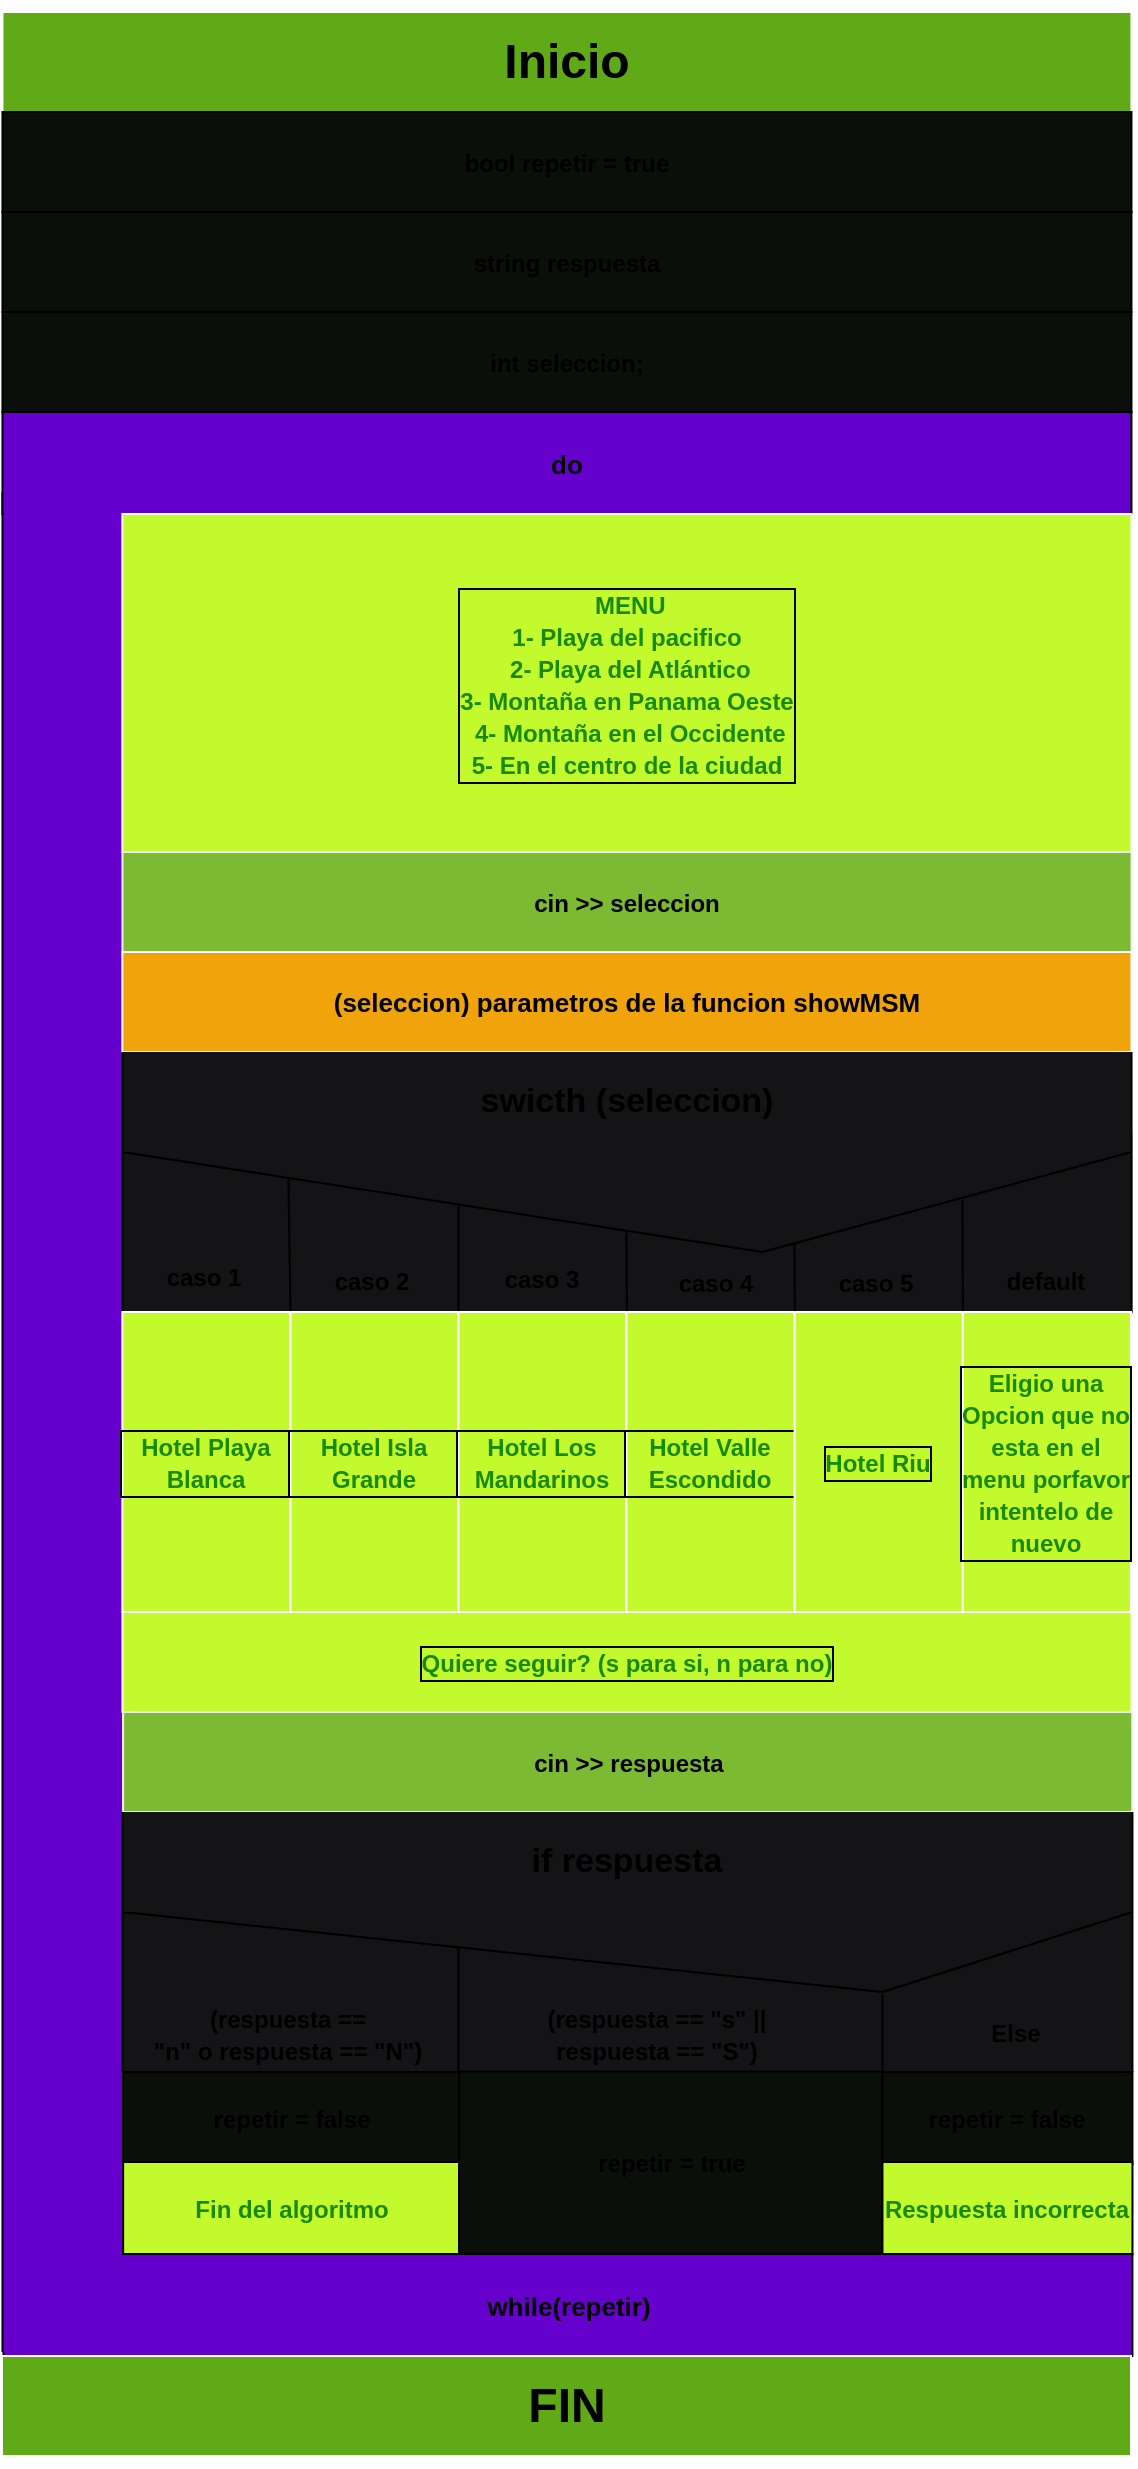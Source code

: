 <mxfile>
    <diagram id="aJVpYG51A6fcDk3eYiah" name="Page-1">
        <mxGraphModel dx="2767" dy="1427" grid="1" gridSize="10" guides="1" tooltips="1" connect="1" arrows="1" fold="1" page="1" pageScale="1" pageWidth="850" pageHeight="1100" math="0" shadow="0">
            <root>
                <mxCell id="0"/>
                <mxCell id="1" parent="0"/>
                <mxCell id="124" value="&lt;div style=&quot;line-height: 16px; font-size: 13px;&quot;&gt;while(repetir)&lt;/div&gt;" style="rounded=0;whiteSpace=wrap;html=1;fillColor=#6600CC;fontColor=default;fontStyle=1;fontFamily=Helvetica;labelBackgroundColor=none;fontSize=13;" vertex="1" parent="1">
                    <mxGeometry x="141.73" y="1171" width="564.5" height="51" as="geometry"/>
                </mxCell>
                <mxCell id="29" value="&lt;h1&gt;Inicio&lt;/h1&gt;" style="rounded=0;whiteSpace=wrap;html=1;fillColor=#60a917;fontColor=default;strokeColor=#FFFFFF;fontFamily=Helvetica;fontStyle=1;labelBackgroundColor=none;" parent="1" vertex="1">
                    <mxGeometry x="141.23" y="50" width="564.5" height="50" as="geometry"/>
                </mxCell>
                <mxCell id="30" value="&lt;div style=&quot;line-height: 16px; font-size: 13px;&quot;&gt;&lt;div style=&quot;font-size: 12px; line-height: 16px;&quot;&gt;&lt;div&gt;    &lt;span style=&quot;&quot;&gt;bool&lt;/span&gt; repetir &lt;span style=&quot;&quot;&gt;=&lt;/span&gt; &lt;span style=&quot;&quot;&gt;true&lt;/span&gt;&lt;/div&gt;&lt;div&gt;&lt;/div&gt;&lt;/div&gt;&lt;/div&gt;" style="rounded=0;whiteSpace=wrap;html=1;fillColor=#0B0F0A;fontColor=default;fontStyle=1;fontFamily=Helvetica;labelBackgroundColor=none;fontSize=13;" parent="1" vertex="1">
                    <mxGeometry x="141.23" y="100" width="564.5" height="50" as="geometry"/>
                </mxCell>
                <mxCell id="51" value="&lt;div style=&quot;line-height: 16px; font-size: 13px;&quot;&gt;&lt;div style=&quot;font-size: 12px; line-height: 16px;&quot;&gt;&lt;div&gt;    &lt;span style=&quot;&quot;&gt;string&lt;/span&gt; respuesta&lt;/div&gt;&lt;div&gt;&lt;/div&gt;&lt;/div&gt;&lt;/div&gt;" style="rounded=0;whiteSpace=wrap;html=1;fillColor=#0B0F0A;fontColor=default;fontStyle=1;fontFamily=Helvetica;labelBackgroundColor=none;fontSize=13;" parent="1" vertex="1">
                    <mxGeometry x="141.23" y="150" width="564.5" height="50" as="geometry"/>
                </mxCell>
                <mxCell id="52" value="&lt;div style=&quot;line-height: 16px; font-size: 13px;&quot;&gt;&lt;div style=&quot;font-size: 12px; line-height: 16px;&quot;&gt;&lt;div&gt;    &lt;span style=&quot;&quot;&gt;int&lt;/span&gt; seleccion;&lt;/div&gt;&lt;div&gt;&lt;/div&gt;&lt;/div&gt;&lt;/div&gt;" style="rounded=0;whiteSpace=wrap;html=1;fillColor=#0B0F0A;fontColor=default;fontStyle=1;fontFamily=Helvetica;labelBackgroundColor=none;fontSize=13;" parent="1" vertex="1">
                    <mxGeometry x="141.23" y="200" width="564.5" height="50" as="geometry"/>
                </mxCell>
                <mxCell id="31" value="&lt;div style=&quot;line-height: 16px; font-size: 13px;&quot;&gt;do&lt;/div&gt;" style="rounded=0;whiteSpace=wrap;html=1;fillColor=#6600CC;fontColor=default;fontStyle=1;fontFamily=Helvetica;labelBackgroundColor=none;fontSize=13;" parent="1" vertex="1">
                    <mxGeometry x="141.23" y="250" width="564.5" height="51" as="geometry"/>
                </mxCell>
                <mxCell id="32" value="" style="rounded=0;whiteSpace=wrap;html=1;labelBackgroundColor=none;labelBorderColor=default;strokeColor=none;strokeWidth=1;fontFamily=Helvetica;fontSize=13;fontColor=default;fillColor=#6600CC;direction=south;fontStyle=1;" parent="1" vertex="1">
                    <mxGeometry x="141.23" y="290" width="60" height="930" as="geometry"/>
                </mxCell>
                <mxCell id="33" value="&lt;div style=&quot;line-height: 16px;&quot;&gt;&lt;div&gt;&amp;nbsp;&lt;span style=&quot;&quot;&gt;MENU&lt;/span&gt;&lt;/div&gt;&lt;div&gt;&lt;span style=&quot;&quot;&gt;1- Playa del pacifico&lt;/span&gt;&lt;/div&gt;&lt;div&gt;&lt;span style=&quot;&quot;&gt;&amp;nbsp;2- Playa del Atlántico&lt;/span&gt;&lt;/div&gt;&lt;div&gt;&lt;span style=&quot;&quot;&gt; 3- Montaña en Panama Oeste&lt;/span&gt;&lt;/div&gt;&lt;div&gt;&lt;span style=&quot;&quot;&gt;&amp;nbsp;4- Montaña en el Occidente&lt;/span&gt;&lt;/div&gt;&lt;div&gt;&lt;span style=&quot;&quot;&gt;5- En el centro de la ciudad&lt;/span&gt;&lt;/div&gt;&lt;div&gt;&lt;/div&gt;&lt;/div&gt;" style="rounded=0;whiteSpace=wrap;html=1;verticalAlign=middle;align=center;spacingLeft=0;fillColor=#C3FA2D;strokeColor=#FFFFFF;fontColor=#178A00;spacingTop=0;fontStyle=1;labelPosition=center;verticalLabelPosition=middle;spacing=0;labelBorderColor=default;fontFamily=Helvetica;labelBackgroundColor=none;container=0;" parent="1" vertex="1">
                    <mxGeometry x="201.18" y="301" width="504.55" height="169" as="geometry"/>
                </mxCell>
                <mxCell id="34" value="&lt;h4&gt;&lt;div style=&quot;line-height: 16px;&quot;&gt;cin &lt;span style=&quot;&quot;&gt;&amp;gt;&amp;gt;&lt;/span&gt;&amp;nbsp;&lt;span style=&quot;&quot;&gt;seleccion&lt;/span&gt;&lt;/div&gt;&lt;/h4&gt;" style="rounded=0;whiteSpace=wrap;html=1;fillColor=#7BBA32;strokeColor=#F0F0F0;fillStyle=solid;fontColor=default;fontStyle=1;fontFamily=Helvetica;labelBackgroundColor=none;container=0;" parent="1" vertex="1">
                    <mxGeometry x="201.23" y="470" width="504.55" height="50" as="geometry"/>
                </mxCell>
                <mxCell id="43" style="edgeStyle=none;html=1;entryX=0;entryY=1;entryDx=0;entryDy=0;labelBackgroundColor=none;fontFamily=Helvetica;fontSize=13;fontColor=default;endArrow=none;endFill=0;exitX=1;exitY=1;exitDx=0;exitDy=0;fontStyle=1;" parent="1" target="32" edge="1" source="32">
                    <mxGeometry relative="1" as="geometry">
                        <mxPoint x="141.23" y="770" as="sourcePoint"/>
                    </mxGeometry>
                </mxCell>
                <mxCell id="44" value="&lt;div style=&quot;line-height: 16px; font-size: 13px;&quot;&gt;(seleccion) parametros de la funcion showMSM&lt;/div&gt;" style="rounded=0;whiteSpace=wrap;html=1;fillColor=#f0a30a;fontColor=default;fontStyle=1;fontFamily=Helvetica;labelBackgroundColor=none;fontSize=13;strokeColor=#FFFFFF;" parent="1" vertex="1">
                    <mxGeometry x="201.18" y="520" width="504.55" height="50" as="geometry"/>
                </mxCell>
                <mxCell id="49" value="&lt;h1&gt;FIN&lt;/h1&gt;" style="rounded=0;whiteSpace=wrap;html=1;fillColor=#60a917;fontColor=default;strokeColor=#FFFFFF;fontFamily=Helvetica;fontStyle=1;labelBackgroundColor=none;" parent="1" vertex="1">
                    <mxGeometry x="141" y="1222" width="564.5" height="50" as="geometry"/>
                </mxCell>
                <mxCell id="66" value="" style="group;fontFamily=Helvetica;fontStyle=1;labelBackgroundColor=none;fontColor=default;" parent="1" vertex="1" connectable="0">
                    <mxGeometry x="201.23" y="570" width="504.55" height="130" as="geometry"/>
                </mxCell>
                <mxCell id="54" value="" style="rounded=0;whiteSpace=wrap;html=1;strokeWidth=0;fillColor=#141417;fontColor=default;fontStyle=1;fontFamily=Helvetica;labelBackgroundColor=none;" parent="66" vertex="1">
                    <mxGeometry y="40" width="504.55" height="91" as="geometry"/>
                </mxCell>
                <mxCell id="55" style="edgeStyle=none;html=1;exitX=0;exitY=1;exitDx=0;exitDy=0;endArrow=none;endFill=0;fontColor=default;fontStyle=1;fontFamily=Helvetica;labelBackgroundColor=none;" parent="66" source="57" edge="1">
                    <mxGeometry relative="1" as="geometry">
                        <mxPoint x="320" y="100" as="targetPoint"/>
                        <Array as="points">
                            <mxPoint x="320" y="100"/>
                        </Array>
                    </mxGeometry>
                </mxCell>
                <mxCell id="56" style="edgeStyle=none;html=1;exitX=1;exitY=1;exitDx=0;exitDy=0;endArrow=none;endFill=0;fontColor=default;fontStyle=1;fontFamily=Helvetica;labelBackgroundColor=none;" parent="66" source="57" edge="1">
                    <mxGeometry relative="1" as="geometry">
                        <mxPoint x="320" y="100" as="targetPoint"/>
                    </mxGeometry>
                </mxCell>
                <mxCell id="57" value="&lt;span style=&quot;font-size: 17px;&quot;&gt;swicth (seleccion)&lt;/span&gt;" style="rounded=0;whiteSpace=wrap;html=1;strokeWidth=1;strokeColor=none;fontSize=17;align=center;fillColor=#141417;fontColor=default;fontStyle=1;fontFamily=Helvetica;labelBackgroundColor=none;" parent="66" vertex="1">
                    <mxGeometry width="504.55" height="50" as="geometry"/>
                </mxCell>
                <mxCell id="58" style="edgeStyle=none;html=1;exitX=1;exitY=0;exitDx=0;exitDy=0;entryX=1;entryY=1;entryDx=0;entryDy=0;endArrow=none;endFill=0;fontColor=default;fontStyle=1;fontFamily=Helvetica;labelBackgroundColor=none;" parent="66" target="57" edge="1">
                    <mxGeometry relative="1" as="geometry">
                        <mxPoint x="504.55" y="130" as="sourcePoint"/>
                    </mxGeometry>
                </mxCell>
                <mxCell id="59" style="edgeStyle=none;html=1;exitX=0;exitY=0;exitDx=0;exitDy=0;entryX=0;entryY=1;entryDx=0;entryDy=0;endArrow=none;endFill=0;fontColor=default;fontStyle=1;fontFamily=Helvetica;labelBackgroundColor=none;" parent="66" target="57" edge="1">
                    <mxGeometry relative="1" as="geometry">
                        <mxPoint y="130" as="sourcePoint"/>
                    </mxGeometry>
                </mxCell>
                <mxCell id="60" style="edgeStyle=none;html=1;exitX=1;exitY=0;exitDx=0;exitDy=0;endArrow=none;endFill=0;fontColor=#178A00;fontStyle=1;fontFamily=Helvetica;labelBackgroundColor=none;" parent="66" edge="1">
                    <mxGeometry relative="1" as="geometry">
                        <mxPoint y="130" as="targetPoint"/>
                        <mxPoint x="84.092" y="130" as="sourcePoint"/>
                    </mxGeometry>
                </mxCell>
                <mxCell id="61" value="caso 1" style="text;html=1;strokeColor=none;fillColor=none;align=center;verticalAlign=middle;whiteSpace=wrap;rounded=0;strokeWidth=1;fontColor=default;fontStyle=1;fontFamily=Helvetica;labelBackgroundColor=none;" parent="66" vertex="1">
                    <mxGeometry x="13.515" y="98" width="54.059" height="30" as="geometry"/>
                </mxCell>
                <mxCell id="62" value="caso 2" style="text;html=1;strokeColor=none;fillColor=none;align=center;verticalAlign=middle;whiteSpace=wrap;rounded=0;strokeWidth=1;fontColor=default;fontStyle=1;fontFamily=Helvetica;labelBackgroundColor=none;" parent="66" vertex="1">
                    <mxGeometry x="98.001" y="100" width="54.059" height="30" as="geometry"/>
                </mxCell>
                <mxCell id="63" value="default" style="text;html=1;strokeColor=none;fillColor=none;align=center;verticalAlign=middle;whiteSpace=wrap;rounded=0;strokeWidth=1;fontColor=default;fontStyle=1;fontFamily=Helvetica;labelBackgroundColor=none;" parent="66" vertex="1">
                    <mxGeometry x="434.996" y="100" width="54.059" height="30" as="geometry"/>
                </mxCell>
                <mxCell id="64" style="edgeStyle=none;html=1;exitX=0;exitY=0;exitDx=0;exitDy=0;entryX=0;entryY=1;entryDx=0;entryDy=0;endArrow=none;endFill=0;fontColor=default;fontStyle=1;fontFamily=Helvetica;labelBackgroundColor=none;" parent="66" source="57" target="57" edge="1">
                    <mxGeometry relative="1" as="geometry"/>
                </mxCell>
                <mxCell id="65" style="edgeStyle=none;html=1;exitX=1;exitY=0;exitDx=0;exitDy=0;entryX=1;entryY=1;entryDx=0;entryDy=0;endArrow=none;endFill=0;fontColor=default;fontStyle=1;fontFamily=Helvetica;labelBackgroundColor=none;" parent="66" source="57" target="57" edge="1">
                    <mxGeometry relative="1" as="geometry"/>
                </mxCell>
                <mxCell id="68" style="edgeStyle=none;html=1;exitX=1;exitY=0;exitDx=0;exitDy=0;endArrow=none;endFill=0;fontColor=default;fontStyle=1;fontFamily=Helvetica;labelBackgroundColor=none;" parent="66" edge="1">
                    <mxGeometry relative="1" as="geometry">
                        <mxPoint x="83" y="63" as="targetPoint"/>
                        <mxPoint x="84" y="130" as="sourcePoint"/>
                    </mxGeometry>
                </mxCell>
                <mxCell id="69" style="edgeStyle=none;html=1;exitX=1;exitY=0;exitDx=0;exitDy=0;endArrow=none;endFill=0;fontColor=default;fontStyle=1;fontFamily=Helvetica;labelBackgroundColor=none;" parent="66" edge="1">
                    <mxGeometry relative="1" as="geometry">
                        <mxPoint x="168" y="76" as="targetPoint"/>
                        <mxPoint x="168" y="130" as="sourcePoint"/>
                    </mxGeometry>
                </mxCell>
                <mxCell id="71" style="edgeStyle=none;html=1;exitX=1;exitY=0;exitDx=0;exitDy=0;endArrow=none;endFill=0;fontColor=default;fontStyle=1;fontFamily=Helvetica;labelBackgroundColor=none;" parent="66" edge="1">
                    <mxGeometry relative="1" as="geometry">
                        <mxPoint x="335.998" y="96" as="targetPoint"/>
                        <mxPoint x="336.193" y="130" as="sourcePoint"/>
                    </mxGeometry>
                </mxCell>
                <mxCell id="70" style="edgeStyle=none;html=1;exitX=1;exitY=0;exitDx=0;exitDy=0;endArrow=none;endFill=0;fontColor=default;fontStyle=1;fontFamily=Helvetica;labelBackgroundColor=none;" parent="66" edge="1">
                    <mxGeometry relative="1" as="geometry">
                        <mxPoint x="251.998" y="89" as="targetPoint"/>
                        <mxPoint x="252.193" y="130" as="sourcePoint"/>
                    </mxGeometry>
                </mxCell>
                <mxCell id="74" value="caso 5" style="text;html=1;strokeColor=none;fillColor=none;align=center;verticalAlign=middle;whiteSpace=wrap;rounded=0;strokeWidth=1;fontColor=default;fontStyle=1;fontFamily=Helvetica;labelBackgroundColor=none;" parent="66" vertex="1">
                    <mxGeometry x="350.001" y="101" width="54.059" height="30" as="geometry"/>
                </mxCell>
                <mxCell id="73" value="caso 4" style="text;html=1;strokeColor=none;fillColor=none;align=center;verticalAlign=middle;whiteSpace=wrap;rounded=0;strokeWidth=1;fontColor=default;fontStyle=1;fontFamily=Helvetica;labelBackgroundColor=none;" parent="66" vertex="1">
                    <mxGeometry x="270.001" y="101" width="54.059" height="30" as="geometry"/>
                </mxCell>
                <mxCell id="72" value="caso 3" style="text;html=1;strokeColor=none;fillColor=none;align=center;verticalAlign=middle;whiteSpace=wrap;rounded=0;strokeWidth=1;fontColor=default;fontStyle=1;fontFamily=Helvetica;labelBackgroundColor=none;" parent="66" vertex="1">
                    <mxGeometry x="183.001" y="99" width="54.059" height="30" as="geometry"/>
                </mxCell>
                <mxCell id="81" style="edgeStyle=none;html=1;exitX=1;exitY=0;exitDx=0;exitDy=0;endArrow=none;endFill=0;fontColor=#178A00;fontStyle=1;fontFamily=Helvetica;labelBackgroundColor=none;" edge="1" parent="66">
                    <mxGeometry relative="1" as="geometry">
                        <mxPoint x="168" y="130.0" as="targetPoint"/>
                        <mxPoint x="252.092" y="130.0" as="sourcePoint"/>
                    </mxGeometry>
                </mxCell>
                <mxCell id="82" style="edgeStyle=none;html=1;exitX=1;exitY=0;exitDx=0;exitDy=0;endArrow=none;endFill=0;fontColor=#178A00;fontStyle=1;fontFamily=Helvetica;labelBackgroundColor=none;" edge="1" parent="66">
                    <mxGeometry relative="1" as="geometry">
                        <mxPoint x="250" y="130" as="targetPoint"/>
                        <mxPoint x="334.092" y="130" as="sourcePoint"/>
                    </mxGeometry>
                </mxCell>
                <mxCell id="79" style="edgeStyle=none;html=1;exitX=1;exitY=0;exitDx=0;exitDy=0;endArrow=none;endFill=0;fontColor=#178A00;fontStyle=1;fontFamily=Helvetica;labelBackgroundColor=none;" edge="1" parent="66">
                    <mxGeometry relative="1" as="geometry">
                        <mxPoint x="334" y="130" as="targetPoint"/>
                        <mxPoint x="418.092" y="130" as="sourcePoint"/>
                    </mxGeometry>
                </mxCell>
                <mxCell id="83" style="edgeStyle=none;html=1;exitX=1;exitY=0;exitDx=0;exitDy=0;endArrow=none;endFill=0;fontColor=default;fontStyle=1;fontFamily=Helvetica;labelBackgroundColor=none;" edge="1" parent="66">
                    <mxGeometry relative="1" as="geometry">
                        <mxPoint x="419.998" y="74" as="targetPoint"/>
                        <mxPoint x="420.193" y="130" as="sourcePoint"/>
                    </mxGeometry>
                </mxCell>
                <mxCell id="80" style="edgeStyle=none;html=1;exitX=1;exitY=0;exitDx=0;exitDy=0;endArrow=none;endFill=0;fontColor=#178A00;fontStyle=1;fontFamily=Helvetica;labelBackgroundColor=none;" edge="1" parent="66">
                    <mxGeometry relative="1" as="geometry">
                        <mxPoint x="417" y="130" as="targetPoint"/>
                        <mxPoint x="505" y="130" as="sourcePoint"/>
                    </mxGeometry>
                </mxCell>
                <mxCell id="78" style="edgeStyle=none;html=1;exitX=1;exitY=0;exitDx=0;exitDy=0;endArrow=none;endFill=0;fontColor=#178A00;fontStyle=1;fontFamily=Helvetica;labelBackgroundColor=none;" edge="1" parent="1">
                    <mxGeometry relative="1" as="geometry">
                        <mxPoint x="285.23" y="700" as="targetPoint"/>
                        <mxPoint x="369.322" y="700" as="sourcePoint"/>
                    </mxGeometry>
                </mxCell>
                <mxCell id="84" value="&lt;div style=&quot;line-height: 16px;&quot;&gt;&lt;div&gt;&lt;div style=&quot;line-height: 16px;&quot;&gt;&lt;span style=&quot;&quot;&gt;Hotel Playa Blanca&lt;/span&gt;&lt;/div&gt;&lt;/div&gt;&lt;div&gt;&lt;/div&gt;&lt;/div&gt;" style="rounded=0;whiteSpace=wrap;html=1;verticalAlign=middle;align=center;spacingLeft=0;fillColor=#C3FA2D;strokeColor=#FFFFFF;fontColor=#178A00;spacingTop=0;fontStyle=1;labelPosition=center;verticalLabelPosition=middle;spacing=0;labelBorderColor=default;fontFamily=Helvetica;labelBackgroundColor=none;container=0;" vertex="1" parent="1">
                    <mxGeometry x="201.18" y="700" width="84.09" height="150" as="geometry"/>
                </mxCell>
                <mxCell id="85" value="&lt;div style=&quot;line-height: 16px;&quot;&gt;&lt;div&gt;&lt;div style=&quot;line-height: 16px;&quot;&gt;&lt;span style=&quot;&quot;&gt;Hotel Isla Grande&lt;/span&gt;&lt;/div&gt;&lt;/div&gt;&lt;div&gt;&lt;/div&gt;&lt;/div&gt;" style="rounded=0;whiteSpace=wrap;html=1;verticalAlign=middle;align=center;spacingLeft=0;fillColor=#C3FA2D;strokeColor=#FFFFFF;fontColor=#178A00;spacingTop=0;fontStyle=1;labelPosition=center;verticalLabelPosition=middle;spacing=0;labelBorderColor=default;fontFamily=Helvetica;labelBackgroundColor=none;container=0;" vertex="1" parent="1">
                    <mxGeometry x="285.27" y="700" width="84.09" height="150" as="geometry"/>
                </mxCell>
                <mxCell id="86" value="&lt;div style=&quot;line-height: 16px;&quot;&gt;&lt;div&gt;&lt;div style=&quot;line-height: 16px;&quot;&gt;&lt;span style=&quot;&quot;&gt;Hotel Los Mandarinos&lt;/span&gt;&lt;/div&gt;&lt;/div&gt;&lt;div&gt;&lt;/div&gt;&lt;/div&gt;" style="rounded=0;whiteSpace=wrap;html=1;verticalAlign=middle;align=center;spacingLeft=0;fillColor=#C3FA2D;strokeColor=#FFFFFF;fontColor=#178A00;spacingTop=0;fontStyle=1;labelPosition=center;verticalLabelPosition=middle;spacing=0;labelBorderColor=default;fontFamily=Helvetica;labelBackgroundColor=none;container=0;" vertex="1" parent="1">
                    <mxGeometry x="369.23" y="700" width="84.09" height="150" as="geometry"/>
                </mxCell>
                <mxCell id="87" value="&lt;div style=&quot;line-height: 16px;&quot;&gt;&lt;div&gt;&lt;div style=&quot;line-height: 16px;&quot;&gt;&lt;span style=&quot;&quot;&gt;Hotel Valle Escondido&lt;/span&gt;&lt;/div&gt;&lt;/div&gt;&lt;div&gt;&lt;/div&gt;&lt;/div&gt;" style="rounded=0;whiteSpace=wrap;html=1;verticalAlign=middle;align=center;spacingLeft=0;fillColor=#C3FA2D;strokeColor=#FFFFFF;fontColor=#178A00;spacingTop=0;fontStyle=1;labelPosition=center;verticalLabelPosition=middle;spacing=0;labelBorderColor=default;fontFamily=Helvetica;labelBackgroundColor=none;container=0;" vertex="1" parent="1">
                    <mxGeometry x="453.23" y="700" width="84.092" height="150" as="geometry"/>
                </mxCell>
                <mxCell id="88" value="&lt;div style=&quot;line-height: 16px;&quot;&gt;&lt;div&gt;&lt;div style=&quot;line-height: 16px;&quot;&gt;&lt;span style=&quot;&quot;&gt;Hotel Riu&lt;/span&gt;&lt;/div&gt;&lt;/div&gt;&lt;div&gt;&lt;/div&gt;&lt;/div&gt;" style="rounded=0;whiteSpace=wrap;html=1;verticalAlign=middle;align=center;spacingLeft=0;fillColor=#C3FA2D;strokeColor=#FFFFFF;fontColor=#178A00;spacingTop=0;fontStyle=1;labelPosition=center;verticalLabelPosition=middle;spacing=0;labelBorderColor=default;fontFamily=Helvetica;labelBackgroundColor=none;container=0;" vertex="1" parent="1">
                    <mxGeometry x="537.32" y="700" width="84.09" height="150" as="geometry"/>
                </mxCell>
                <mxCell id="89" value="&lt;div style=&quot;line-height: 16px;&quot;&gt;&lt;div&gt;&lt;div style=&quot;line-height: 16px;&quot;&gt;&lt;span style=&quot;&quot;&gt;Eligio una Opcion que no esta en el menu porfavor intentelo de nuevo&lt;/span&gt;&lt;/div&gt;&lt;/div&gt;&lt;div&gt;&lt;/div&gt;&lt;/div&gt;" style="rounded=0;whiteSpace=wrap;html=1;verticalAlign=middle;align=center;spacingLeft=0;fillColor=#C3FA2D;strokeColor=#FFFFFF;fontColor=#178A00;spacingTop=0;fontStyle=1;labelPosition=center;verticalLabelPosition=middle;spacing=0;labelBorderColor=default;fontFamily=Helvetica;labelBackgroundColor=none;container=0;" vertex="1" parent="1">
                    <mxGeometry x="621.41" y="700" width="84.09" height="150" as="geometry"/>
                </mxCell>
                <mxCell id="90" value="&lt;div style=&quot;line-height: 16px;&quot;&gt;&lt;div&gt;&lt;span style=&quot;&quot;&gt;Quiere seguir? (s para si, n para no)&lt;/span&gt;&lt;br&gt;&lt;/div&gt;&lt;div&gt;&lt;/div&gt;&lt;/div&gt;" style="rounded=0;whiteSpace=wrap;html=1;verticalAlign=middle;align=center;spacingLeft=0;fillColor=#C3FA2D;strokeColor=#FFFFFF;fontColor=#178A00;spacingTop=0;fontStyle=1;labelPosition=center;verticalLabelPosition=middle;spacing=0;labelBorderColor=default;fontFamily=Helvetica;labelBackgroundColor=none;container=0;" vertex="1" parent="1">
                    <mxGeometry x="201.23" y="850" width="504.55" height="50" as="geometry"/>
                </mxCell>
                <mxCell id="91" value="&lt;h4&gt;&lt;div style=&quot;line-height: 16px;&quot;&gt;cin &lt;span style=&quot;&quot;&gt;&amp;gt;&amp;gt;&lt;/span&gt;&amp;nbsp;&lt;span style=&quot;&quot;&gt;respuesta&lt;/span&gt;&lt;/div&gt;&lt;/h4&gt;" style="rounded=0;whiteSpace=wrap;html=1;fillColor=#7BBA32;strokeColor=#F0F0F0;fillStyle=solid;fontColor=default;fontStyle=1;fontFamily=Helvetica;labelBackgroundColor=none;container=0;" vertex="1" parent="1">
                    <mxGeometry x="201.56" y="900" width="504.55" height="50" as="geometry"/>
                </mxCell>
                <mxCell id="104" value="" style="group;fontFamily=Helvetica;fontStyle=1;labelBackgroundColor=none;fontColor=default;" vertex="1" connectable="0" parent="1">
                    <mxGeometry x="201.23" y="950" width="505" height="130" as="geometry"/>
                </mxCell>
                <mxCell id="92" value="" style="rounded=0;whiteSpace=wrap;html=1;strokeWidth=0;fillColor=#141417;fontColor=default;fontStyle=1;fontFamily=Helvetica;labelBackgroundColor=none;" vertex="1" parent="104">
                    <mxGeometry y="40" width="505" height="90" as="geometry"/>
                </mxCell>
                <mxCell id="93" style="edgeStyle=none;html=1;exitX=0;exitY=1;exitDx=0;exitDy=0;endArrow=none;endFill=0;fontColor=default;fontStyle=1;fontFamily=Helvetica;labelBackgroundColor=none;" edge="1" parent="104" source="95">
                    <mxGeometry relative="1" as="geometry">
                        <mxPoint x="380" y="90" as="targetPoint"/>
                    </mxGeometry>
                </mxCell>
                <mxCell id="94" style="edgeStyle=none;html=1;exitX=1;exitY=1;exitDx=0;exitDy=0;endArrow=none;endFill=0;fontColor=default;fontStyle=1;fontFamily=Helvetica;labelBackgroundColor=none;" edge="1" parent="104" source="95">
                    <mxGeometry relative="1" as="geometry">
                        <mxPoint x="380" y="90" as="targetPoint"/>
                        <Array as="points"/>
                    </mxGeometry>
                </mxCell>
                <mxCell id="95" value="&lt;span style=&quot;font-size: 17px;&quot;&gt;if respuesta&lt;/span&gt;" style="rounded=0;whiteSpace=wrap;html=1;strokeWidth=1;strokeColor=none;fontSize=17;align=center;fillColor=#141417;fontColor=default;fontStyle=1;fontFamily=Helvetica;labelBackgroundColor=none;" vertex="1" parent="104">
                    <mxGeometry width="505" height="50" as="geometry"/>
                </mxCell>
                <mxCell id="96" style="edgeStyle=none;html=1;exitX=1;exitY=0;exitDx=0;exitDy=0;entryX=1;entryY=1;entryDx=0;entryDy=0;endArrow=none;endFill=0;fontColor=default;fontStyle=1;fontFamily=Helvetica;labelBackgroundColor=none;" edge="1" parent="104" target="95">
                    <mxGeometry relative="1" as="geometry">
                        <mxPoint x="505" y="130" as="sourcePoint"/>
                    </mxGeometry>
                </mxCell>
                <mxCell id="97" style="edgeStyle=none;html=1;exitX=0;exitY=0;exitDx=0;exitDy=0;entryX=0;entryY=1;entryDx=0;entryDy=0;endArrow=none;endFill=0;fontColor=default;fontStyle=1;fontFamily=Helvetica;labelBackgroundColor=none;" edge="1" parent="104" target="95">
                    <mxGeometry relative="1" as="geometry">
                        <mxPoint y="130" as="sourcePoint"/>
                    </mxGeometry>
                </mxCell>
                <mxCell id="98" style="edgeStyle=none;html=1;exitX=1;exitY=0;exitDx=0;exitDy=0;endArrow=none;endFill=0;fontColor=default;fontStyle=1;fontFamily=Helvetica;labelBackgroundColor=none;" edge="1" parent="104">
                    <mxGeometry relative="1" as="geometry">
                        <mxPoint x="168" y="68" as="targetPoint"/>
                        <mxPoint x="168" y="130" as="sourcePoint"/>
                    </mxGeometry>
                </mxCell>
                <mxCell id="99" value="&lt;div style=&quot;line-height: 16px;&quot;&gt;&lt;span style=&quot;&quot;&gt;(respuesta &lt;span style=&quot;&quot;&gt;==&lt;/span&gt; &lt;span style=&quot;&quot;&gt;&quot;n&quot;&lt;/span&gt;&amp;nbsp;&lt;/span&gt;&lt;font&gt;o&lt;/font&gt;&lt;font&gt;&amp;nbsp;respuesta &lt;/font&gt;&lt;span style=&quot;&quot;&gt;==&lt;/span&gt; &lt;span style=&quot;&quot;&gt;&quot;N&quot;&lt;/span&gt;&lt;font&gt;)&lt;/font&gt;&lt;/div&gt;" style="text;html=1;strokeColor=none;fillColor=none;align=center;verticalAlign=middle;whiteSpace=wrap;rounded=0;strokeWidth=1;fontColor=default;fontStyle=1;fontFamily=Helvetica;labelBackgroundColor=none;" vertex="1" parent="104">
                    <mxGeometry y="96" width="166.47" height="30" as="geometry"/>
                </mxCell>
                <mxCell id="100" value="&lt;div style=&quot;line-height: 16px;&quot;&gt;(respuesta &lt;span style=&quot;&quot;&gt;==&lt;/span&gt; &lt;span style=&quot;&quot;&gt;&quot;s&quot;&lt;/span&gt; &lt;span style=&quot;&quot;&gt;||&lt;/span&gt; respuesta &lt;span style=&quot;&quot;&gt;==&lt;/span&gt; &lt;span style=&quot;&quot;&gt;&quot;S&quot;&lt;/span&gt;)&lt;/div&gt;" style="text;html=1;strokeColor=none;fillColor=none;align=center;verticalAlign=middle;whiteSpace=wrap;rounded=0;strokeWidth=1;fontColor=default;fontStyle=1;fontFamily=Helvetica;labelBackgroundColor=none;" vertex="1" parent="104">
                    <mxGeometry x="190" y="96" width="155.13" height="30" as="geometry"/>
                </mxCell>
                <mxCell id="101" value="Else" style="text;html=1;strokeColor=none;fillColor=none;align=center;verticalAlign=middle;whiteSpace=wrap;rounded=0;strokeWidth=1;fontColor=default;fontStyle=1;fontFamily=Helvetica;labelBackgroundColor=none;" vertex="1" parent="104">
                    <mxGeometry x="419.996" y="96" width="54.107" height="30" as="geometry"/>
                </mxCell>
                <mxCell id="102" style="edgeStyle=none;html=1;exitX=0;exitY=0;exitDx=0;exitDy=0;entryX=0;entryY=1;entryDx=0;entryDy=0;endArrow=none;endFill=0;fontColor=default;fontStyle=1;fontFamily=Helvetica;labelBackgroundColor=none;" edge="1" parent="104" source="95" target="95">
                    <mxGeometry relative="1" as="geometry"/>
                </mxCell>
                <mxCell id="103" style="edgeStyle=none;html=1;exitX=1;exitY=0;exitDx=0;exitDy=0;entryX=1;entryY=1;entryDx=0;entryDy=0;endArrow=none;endFill=0;fontColor=default;fontStyle=1;fontFamily=Helvetica;labelBackgroundColor=none;" edge="1" parent="104" source="95" target="95">
                    <mxGeometry relative="1" as="geometry"/>
                </mxCell>
                <mxCell id="105" style="edgeStyle=none;html=1;exitX=1;exitY=0;exitDx=0;exitDy=0;endArrow=none;endFill=0;fontColor=default;fontStyle=1;fontFamily=Helvetica;labelBackgroundColor=none;" edge="1" parent="104">
                    <mxGeometry relative="1" as="geometry">
                        <mxPoint x="380" y="91" as="targetPoint"/>
                        <mxPoint x="380" y="131" as="sourcePoint"/>
                    </mxGeometry>
                </mxCell>
                <mxCell id="112" value="" style="group;fontFamily=Helvetica;fontStyle=1;labelBackgroundColor=none;fontColor=default;" vertex="1" connectable="0" parent="1">
                    <mxGeometry x="201.23" y="1080" width="505" as="geometry"/>
                </mxCell>
                <mxCell id="106" style="edgeStyle=none;html=1;exitX=1;exitY=0;exitDx=0;exitDy=0;endArrow=none;endFill=0;fontColor=default;fontStyle=1;fontFamily=Helvetica;labelBackgroundColor=none;" edge="1" parent="112">
                    <mxGeometry relative="1" as="geometry">
                        <mxPoint as="targetPoint"/>
                        <mxPoint x="84.092" as="sourcePoint"/>
                    </mxGeometry>
                </mxCell>
                <mxCell id="107" style="edgeStyle=none;html=1;exitX=1;exitY=0;exitDx=0;exitDy=0;endArrow=none;endFill=0;fontColor=default;fontStyle=1;fontFamily=Helvetica;labelBackgroundColor=none;" edge="1" parent="112">
                    <mxGeometry relative="1" as="geometry">
                        <mxPoint x="168" as="targetPoint"/>
                        <mxPoint x="252.092" as="sourcePoint"/>
                    </mxGeometry>
                </mxCell>
                <mxCell id="108" style="edgeStyle=none;html=1;exitX=1;exitY=0;exitDx=0;exitDy=0;endArrow=none;endFill=0;fontColor=default;fontStyle=1;fontFamily=Helvetica;labelBackgroundColor=none;" edge="1" parent="112">
                    <mxGeometry relative="1" as="geometry">
                        <mxPoint x="250" as="targetPoint"/>
                        <mxPoint x="334.092" as="sourcePoint"/>
                    </mxGeometry>
                </mxCell>
                <mxCell id="109" style="edgeStyle=none;html=1;exitX=1;exitY=0;exitDx=0;exitDy=0;endArrow=none;endFill=0;fontColor=default;fontStyle=1;fontFamily=Helvetica;labelBackgroundColor=none;" edge="1" parent="112">
                    <mxGeometry relative="1" as="geometry">
                        <mxPoint x="334" as="targetPoint"/>
                        <mxPoint x="418.092" as="sourcePoint"/>
                    </mxGeometry>
                </mxCell>
                <mxCell id="110" style="edgeStyle=none;html=1;exitX=1;exitY=0;exitDx=0;exitDy=0;endArrow=none;endFill=0;fontColor=default;fontStyle=1;fontFamily=Helvetica;labelBackgroundColor=none;" edge="1" parent="112">
                    <mxGeometry relative="1" as="geometry">
                        <mxPoint x="417" as="targetPoint"/>
                        <mxPoint x="505" as="sourcePoint"/>
                    </mxGeometry>
                </mxCell>
                <mxCell id="111" style="edgeStyle=none;html=1;exitX=1;exitY=0;exitDx=0;exitDy=0;endArrow=none;endFill=0;fontColor=default;fontStyle=1;fontFamily=Helvetica;labelBackgroundColor=none;" edge="1" parent="112">
                    <mxGeometry relative="1" as="geometry">
                        <mxPoint x="84" as="targetPoint"/>
                        <mxPoint x="168.092" as="sourcePoint"/>
                    </mxGeometry>
                </mxCell>
                <mxCell id="115" value="" style="group;fontFamily=Helvetica;fontStyle=1;labelBackgroundColor=none;fontColor=default;" vertex="1" connectable="0" parent="1">
                    <mxGeometry x="201.56" y="1080" width="168" height="91" as="geometry"/>
                </mxCell>
                <mxCell id="113" value="&lt;div style=&quot;line-height: 16px;&quot;&gt;repetir &lt;span style=&quot;&quot;&gt;=&lt;/span&gt; &lt;span style=&quot;&quot;&gt;false&lt;/span&gt;&lt;/div&gt;" style="rounded=0;whiteSpace=wrap;html=1;strokeWidth=1;fillColor=#0B0F0A;labelBackgroundColor=none;fontColor=default;fontStyle=1;fontFamily=Helvetica;" vertex="1" parent="115">
                    <mxGeometry width="168" height="46" as="geometry"/>
                </mxCell>
                <mxCell id="114" value="&lt;h4&gt;&lt;div style=&quot;line-height: 16px;&quot;&gt;&lt;span style=&quot;&quot;&gt;Fin del algoritmo &lt;/span&gt;&lt;/div&gt;&lt;/h4&gt;" style="rounded=0;whiteSpace=wrap;html=1;strokeWidth=1;fillColor=#C3FA2D;labelBackgroundColor=none;fontColor=#178A00;fontStyle=1;fontFamily=Helvetica;" vertex="1" parent="115">
                    <mxGeometry y="45" width="168" height="46" as="geometry"/>
                </mxCell>
                <mxCell id="117" value="" style="group;fontFamily=Helvetica;fontStyle=1;labelBackgroundColor=none;fontColor=default;" vertex="1" connectable="0" parent="1">
                    <mxGeometry x="369.56" y="1079.8" width="211.67" height="92.2" as="geometry"/>
                </mxCell>
                <mxCell id="118" value="&lt;div style=&quot;line-height: 16px;&quot;&gt;repetir &lt;span style=&quot;&quot;&gt;=&lt;/span&gt; &lt;span style=&quot;&quot;&gt;true&lt;/span&gt;&lt;/div&gt;" style="rounded=0;whiteSpace=wrap;html=1;strokeWidth=1;fillColor=#0B0F0A;labelBackgroundColor=none;fontColor=default;fontStyle=1;fontFamily=Helvetica;" vertex="1" parent="117">
                    <mxGeometry width="211.67" height="91.187" as="geometry"/>
                </mxCell>
                <mxCell id="120" value="" style="group;fontFamily=Helvetica;fontStyle=1;labelBackgroundColor=none;fontColor=default;" vertex="1" connectable="0" parent="1">
                    <mxGeometry x="581.23" y="1080" width="125" height="91" as="geometry"/>
                </mxCell>
                <mxCell id="121" value="&lt;div style=&quot;line-height: 16px;&quot;&gt;repetir &lt;span style=&quot;&quot;&gt;=&lt;/span&gt; &lt;span style=&quot;&quot;&gt;false&lt;/span&gt;&lt;/div&gt;" style="rounded=0;whiteSpace=wrap;html=1;strokeWidth=1;fillColor=#0B0F0A;labelBackgroundColor=none;fontColor=default;fontStyle=1;fontFamily=Helvetica;" vertex="1" parent="120">
                    <mxGeometry width="125" height="46" as="geometry"/>
                </mxCell>
                <mxCell id="122" value="&lt;h4&gt;&lt;div style=&quot;line-height: 16px;&quot;&gt;&lt;span style=&quot;&quot;&gt;Respuesta incorrecta&lt;/span&gt;&lt;/div&gt;&lt;/h4&gt;" style="rounded=0;whiteSpace=wrap;html=1;strokeWidth=1;fillColor=#C3FA2D;labelBackgroundColor=none;fontColor=#178A00;fontStyle=1;fontFamily=Helvetica;" vertex="1" parent="120">
                    <mxGeometry y="45" width="125" height="46" as="geometry"/>
                </mxCell>
            </root>
        </mxGraphModel>
    </diagram>
</mxfile>